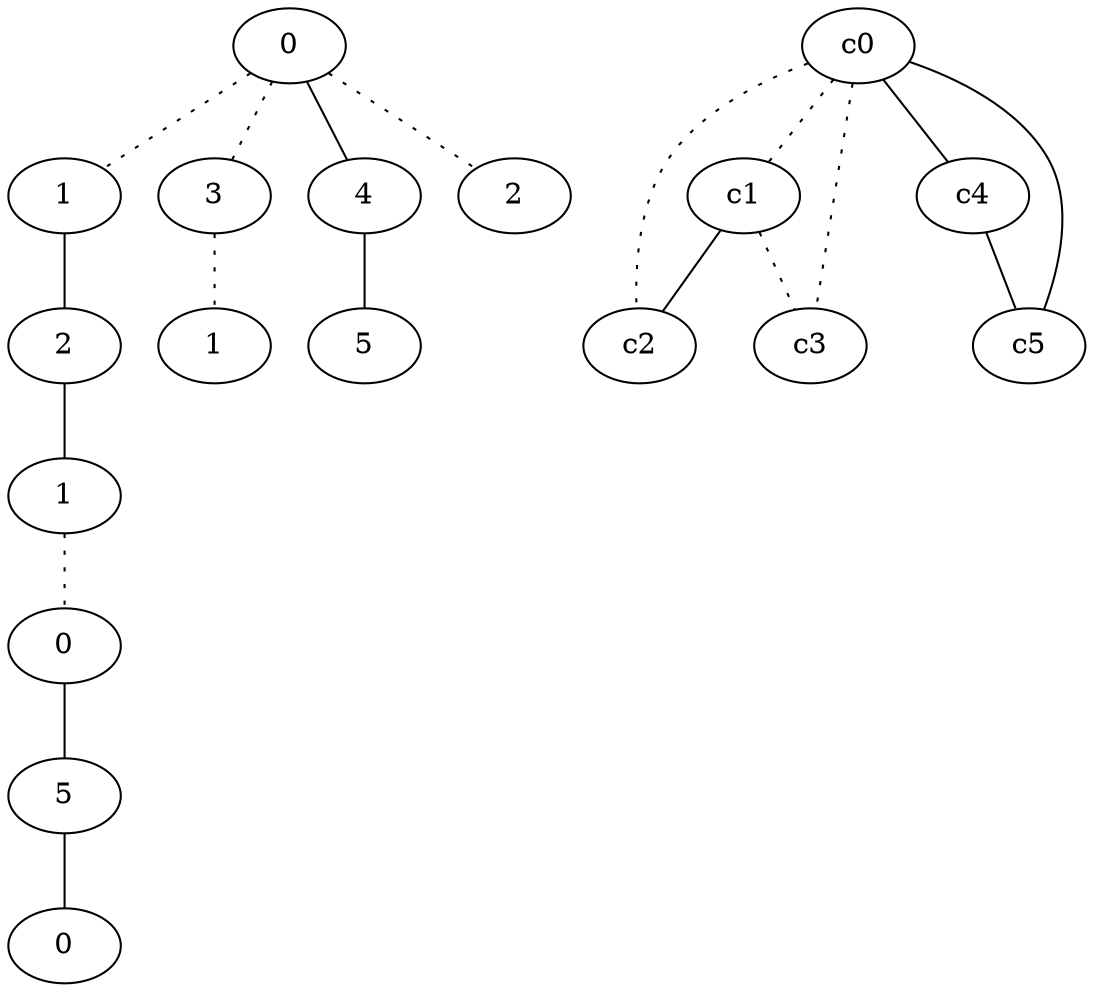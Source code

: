 graph {
a0[label=0];
a1[label=1];
a2[label=2];
a3[label=1];
a4[label=0];
a5[label=5];
a6[label=0];
a7[label=3];
a8[label=1];
a9[label=4];
a10[label=5];
a11[label=2];
a0 -- a1 [style=dotted];
a0 -- a7 [style=dotted];
a0 -- a9;
a0 -- a11 [style=dotted];
a1 -- a2;
a2 -- a3;
a3 -- a4 [style=dotted];
a4 -- a5;
a5 -- a6;
a7 -- a8 [style=dotted];
a9 -- a10;
c0 -- c1 [style=dotted];
c0 -- c2 [style=dotted];
c0 -- c3 [style=dotted];
c0 -- c4;
c0 -- c5;
c1 -- c2;
c1 -- c3 [style=dotted];
c4 -- c5;
}
